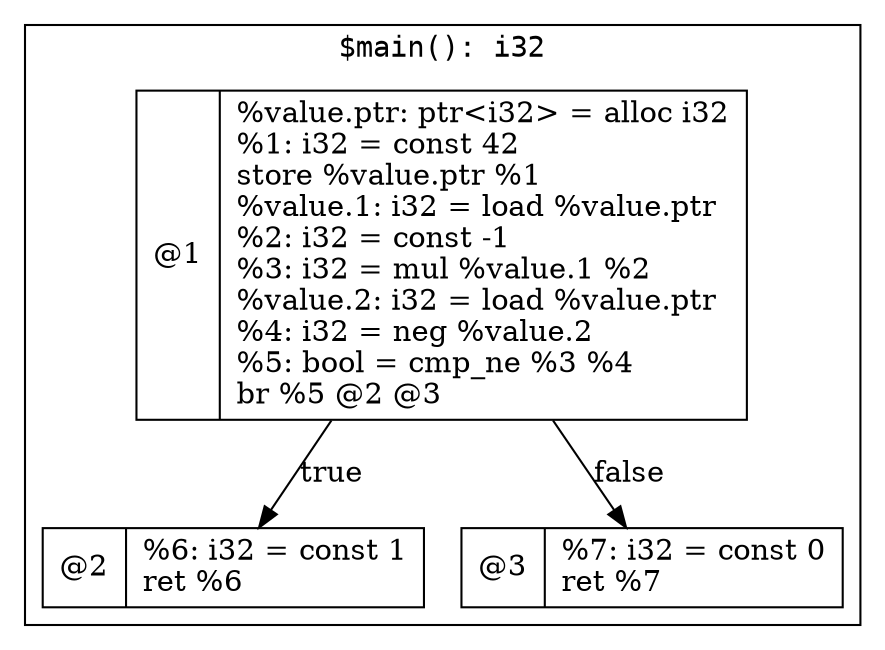 digraph {
   fontname=monospace
   node [shape=record]

   subgraph cluster_0 {
      label="$main(): i32"

      "$main@1" [label="@1|%value.ptr: ptr&lt;i32&gt; = alloc i32\l%1: i32 = const 42\lstore %value.ptr %1\l%value.1: i32 = load %value.ptr\l%2: i32 = const -1\l%3: i32 = mul %value.1 %2\l%value.2: i32 = load %value.ptr\l%4: i32 = neg %value.2\l%5: bool = cmp_ne %3 %4\lbr %5 @2 @3\l"]
      "$main@1" -> "$main@2" [label="true"]
      "$main@1" -> "$main@3" [label="false"]

      "$main@2" [label="@2|%6: i32 = const 1\lret %6\l"]

      "$main@3" [label="@3|%7: i32 = const 0\lret %7\l"]
   }
}
